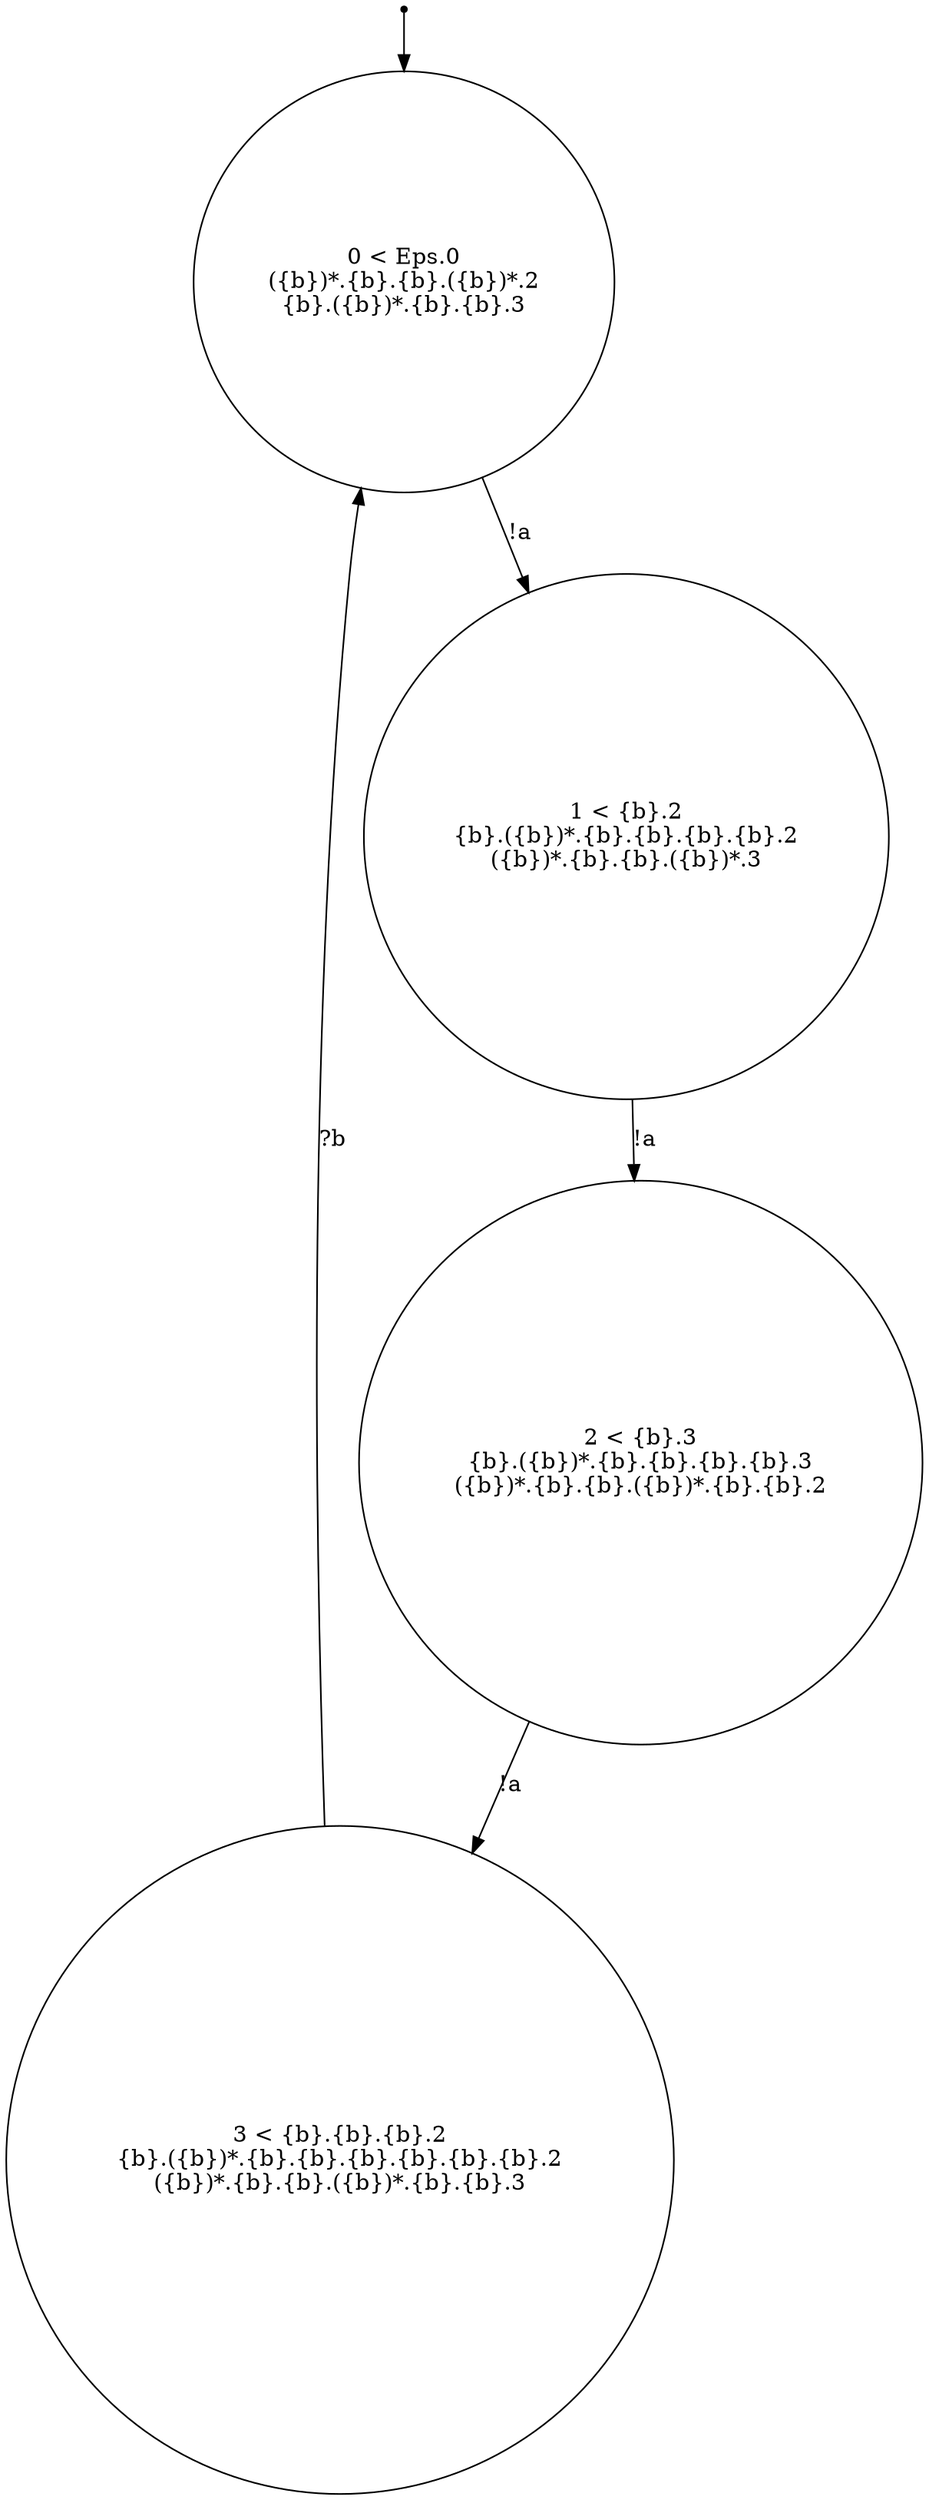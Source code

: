 digraph {
 node [shape=point] ENTRY
 node [shape=circle]
3 [label="3 < {b}.{b}.{b}.2
{b}.({b})*.{b}.{b}.{b}.{b}.{b}.{b}.2
({b})*.{b}.{b}.({b})*.{b}.{b}.3
"]
2 [label="2 < {b}.3
{b}.({b})*.{b}.{b}.{b}.{b}.3
({b})*.{b}.{b}.({b})*.{b}.{b}.2
"]
1 [label="1 < {b}.2
{b}.({b})*.{b}.{b}.{b}.{b}.2
({b})*.{b}.{b}.({b})*.3
"]
0 [label="0 < Eps.0
({b})*.{b}.{b}.({b})*.2
{b}.({b})*.{b}.{b}.3
"]
ENTRY -> 0
3 -> 0 [label="?b"]
2 -> 3 [label="!a"]
1 -> 2 [label="!a"]
0 -> 1 [label="!a"]

}